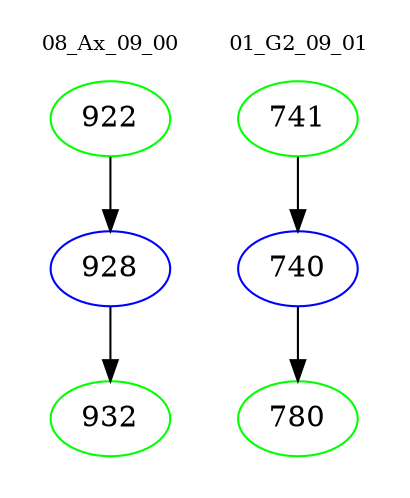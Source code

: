 digraph{
subgraph cluster_0 {
color = white
label = "08_Ax_09_00";
fontsize=10;
T0_922 [label="922", color="green"]
T0_922 -> T0_928 [color="black"]
T0_928 [label="928", color="blue"]
T0_928 -> T0_932 [color="black"]
T0_932 [label="932", color="green"]
}
subgraph cluster_1 {
color = white
label = "01_G2_09_01";
fontsize=10;
T1_741 [label="741", color="green"]
T1_741 -> T1_740 [color="black"]
T1_740 [label="740", color="blue"]
T1_740 -> T1_780 [color="black"]
T1_780 [label="780", color="green"]
}
}
